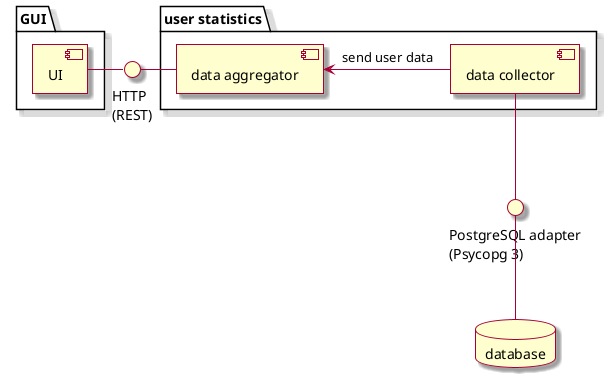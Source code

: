 @startuml
skin rose
package GUI {
  [UI]
}
package "user statistics" {
  [data collector]
[data aggregator]
}

database "database" {

}

interface "PostgreSQL adapter\n(Psycopg 3)" as da
interface "HTTP\n(REST)" as rest

[data collector] -down- da
da -down- [database]

[UI] -right- rest
rest --right-- [data aggregator]

[data aggregator] <- [data collector]: send user data
@enduml
